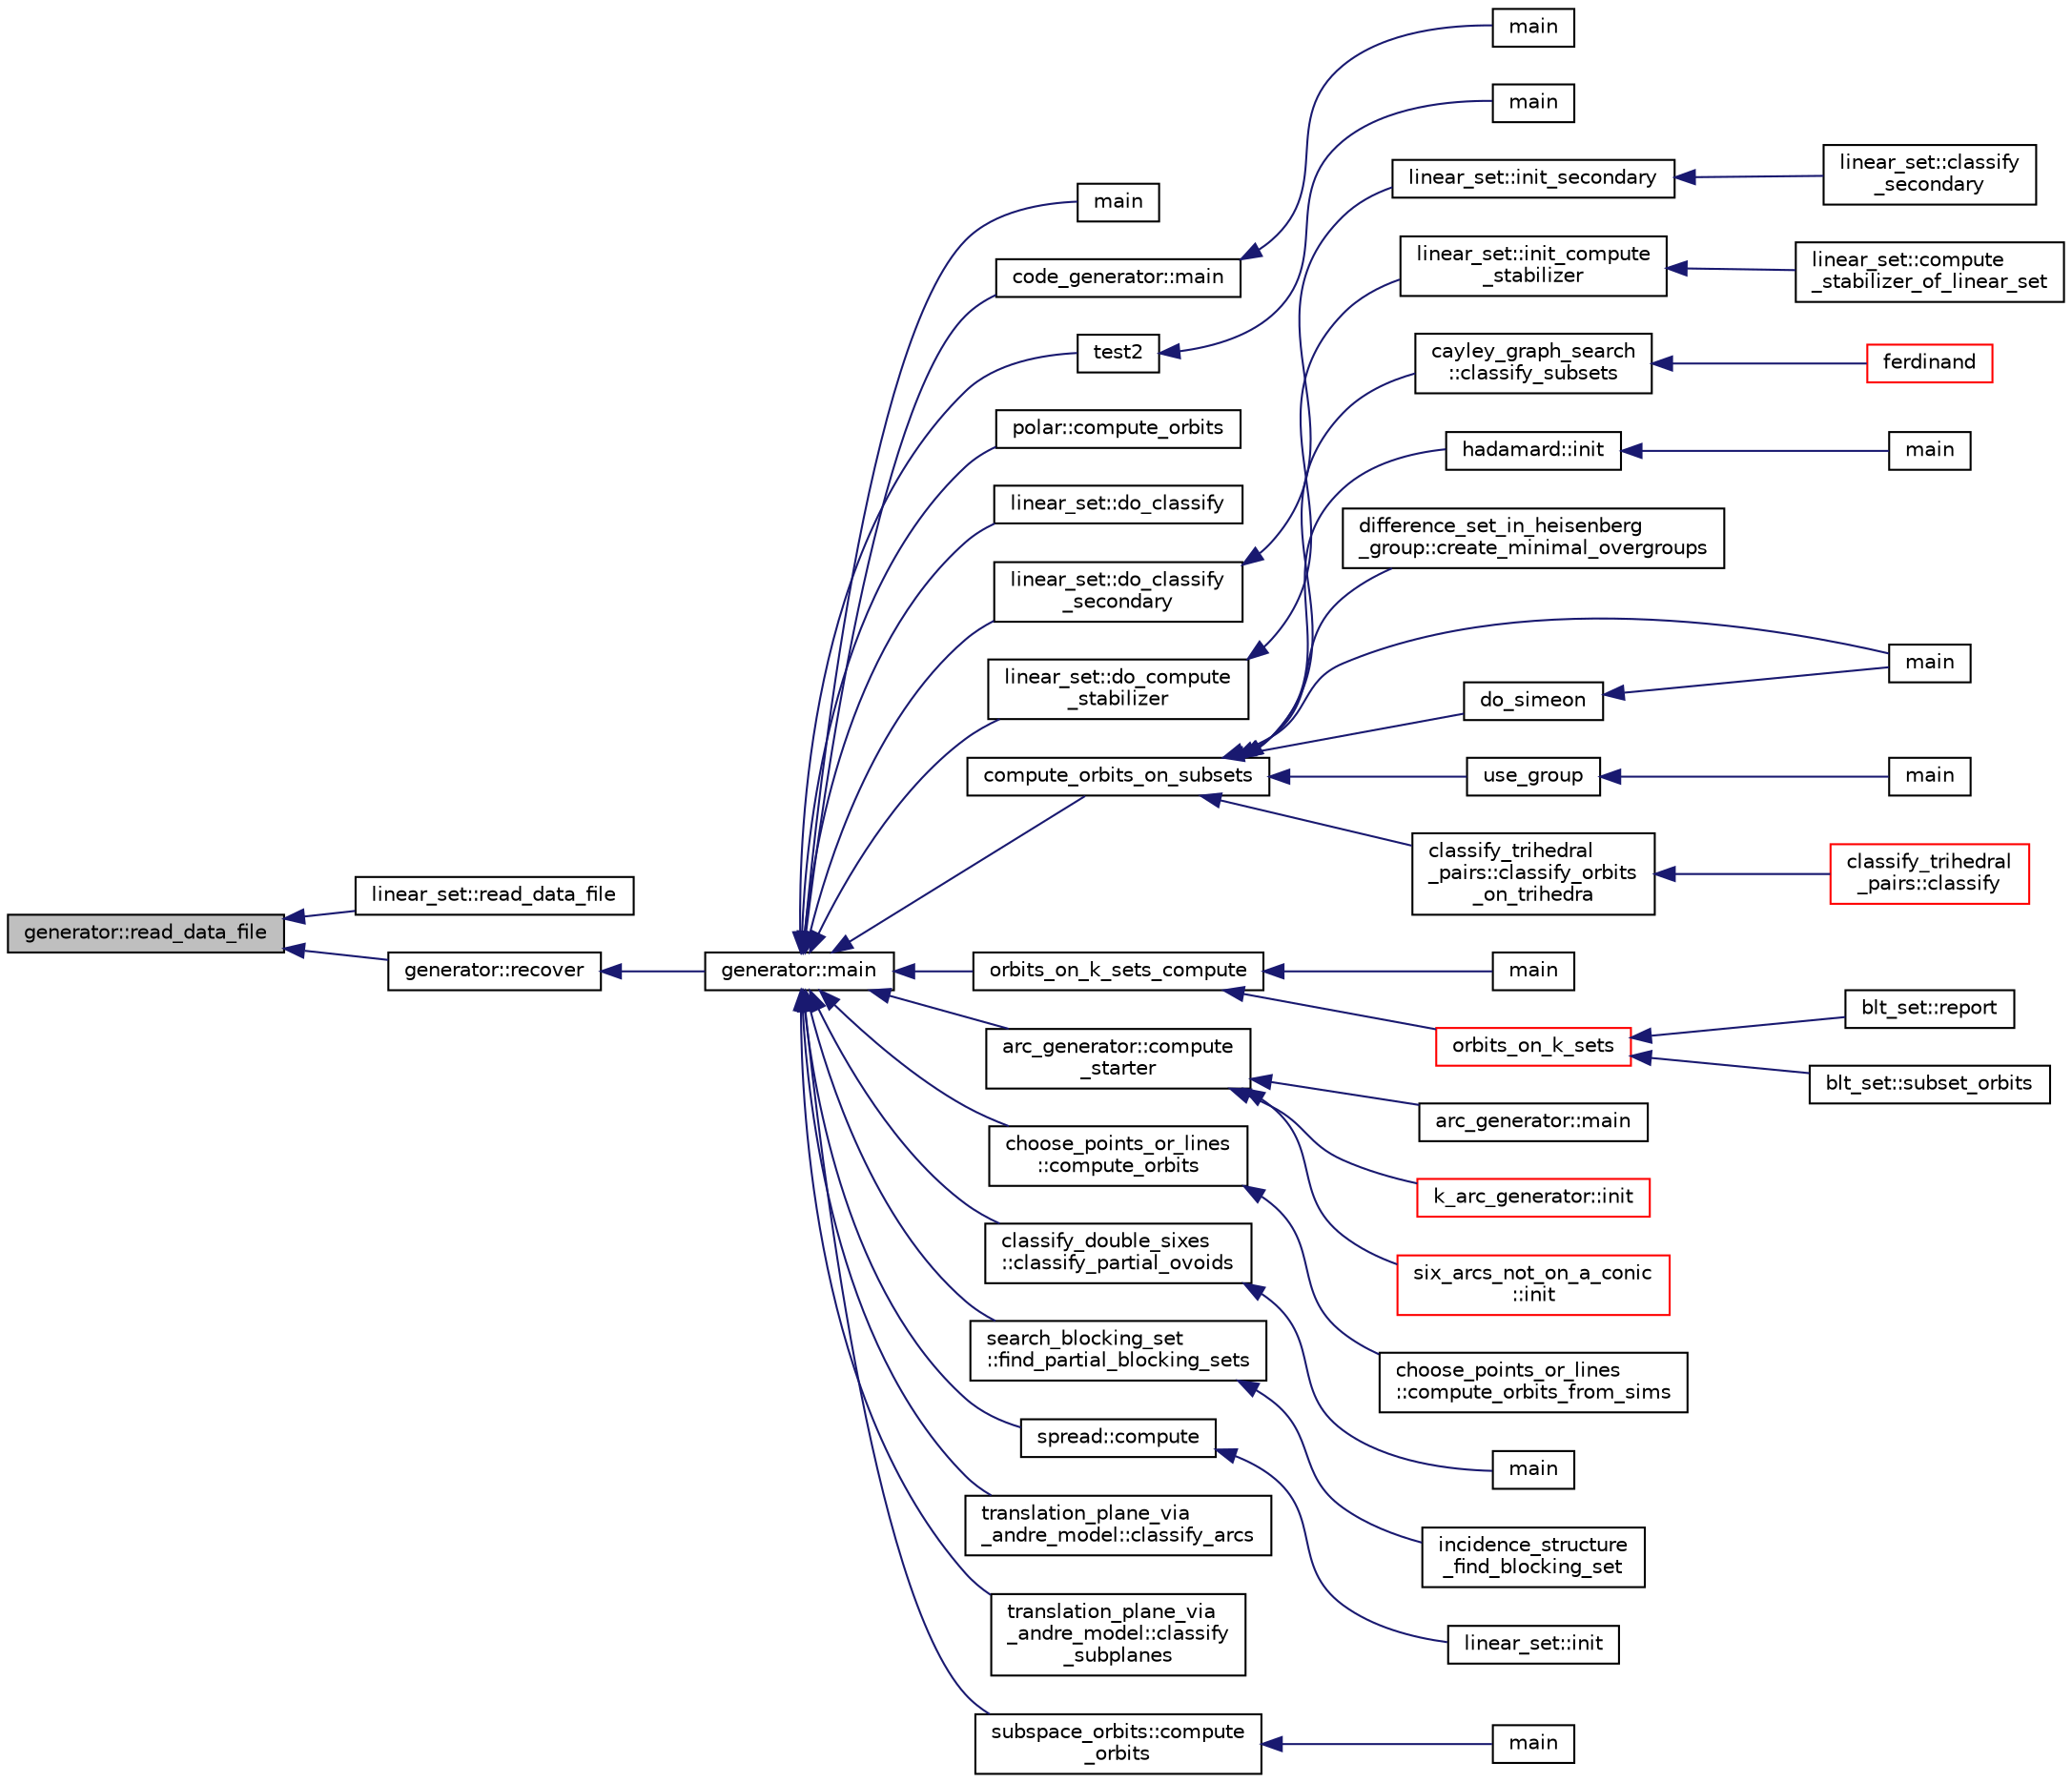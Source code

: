 digraph "generator::read_data_file"
{
  edge [fontname="Helvetica",fontsize="10",labelfontname="Helvetica",labelfontsize="10"];
  node [fontname="Helvetica",fontsize="10",shape=record];
  rankdir="LR";
  Node19315 [label="generator::read_data_file",height=0.2,width=0.4,color="black", fillcolor="grey75", style="filled", fontcolor="black"];
  Node19315 -> Node19316 [dir="back",color="midnightblue",fontsize="10",style="solid",fontname="Helvetica"];
  Node19316 [label="linear_set::read_data_file",height=0.2,width=0.4,color="black", fillcolor="white", style="filled",URL="$dd/d86/classlinear__set.html#a9a5cd28cc81be7ee41002b2e3114c2cb"];
  Node19315 -> Node19317 [dir="back",color="midnightblue",fontsize="10",style="solid",fontname="Helvetica"];
  Node19317 [label="generator::recover",height=0.2,width=0.4,color="black", fillcolor="white", style="filled",URL="$d7/d73/classgenerator.html#a96b65270be862c206d5af97c1dde9c17"];
  Node19317 -> Node19318 [dir="back",color="midnightblue",fontsize="10",style="solid",fontname="Helvetica"];
  Node19318 [label="generator::main",height=0.2,width=0.4,color="black", fillcolor="white", style="filled",URL="$d7/d73/classgenerator.html#a01abff8e9f231bf0d82e2e8e0061f242"];
  Node19318 -> Node19319 [dir="back",color="midnightblue",fontsize="10",style="solid",fontname="Helvetica"];
  Node19319 [label="main",height=0.2,width=0.4,color="black", fillcolor="white", style="filled",URL="$d2/d11/codes_8h.html#a217dbf8b442f20279ea00b898af96f52"];
  Node19318 -> Node19320 [dir="back",color="midnightblue",fontsize="10",style="solid",fontname="Helvetica"];
  Node19320 [label="code_generator::main",height=0.2,width=0.4,color="black", fillcolor="white", style="filled",URL="$db/d37/classcode__generator.html#ab3cf3a306e4032c2b471ac95321c599f"];
  Node19320 -> Node19321 [dir="back",color="midnightblue",fontsize="10",style="solid",fontname="Helvetica"];
  Node19321 [label="main",height=0.2,width=0.4,color="black", fillcolor="white", style="filled",URL="$d4/d4f/codes_8_c.html#a217dbf8b442f20279ea00b898af96f52"];
  Node19318 -> Node19322 [dir="back",color="midnightblue",fontsize="10",style="solid",fontname="Helvetica"];
  Node19322 [label="test2",height=0.2,width=0.4,color="black", fillcolor="white", style="filled",URL="$d9/db0/factor__space_8_c.html#a39d73a812e5fd8f1bc111e948368cb10"];
  Node19322 -> Node19323 [dir="back",color="midnightblue",fontsize="10",style="solid",fontname="Helvetica"];
  Node19323 [label="main",height=0.2,width=0.4,color="black", fillcolor="white", style="filled",URL="$d9/db0/factor__space_8_c.html#a3c04138a5bfe5d72780bb7e82a18e627"];
  Node19318 -> Node19324 [dir="back",color="midnightblue",fontsize="10",style="solid",fontname="Helvetica"];
  Node19324 [label="polar::compute_orbits",height=0.2,width=0.4,color="black", fillcolor="white", style="filled",URL="$da/d1c/classpolar.html#ac4c3c4f95d14c74ff4a3ec3f3479a1da"];
  Node19318 -> Node19325 [dir="back",color="midnightblue",fontsize="10",style="solid",fontname="Helvetica"];
  Node19325 [label="linear_set::do_classify",height=0.2,width=0.4,color="black", fillcolor="white", style="filled",URL="$dd/d86/classlinear__set.html#a3eb2dbce7fa8b71901dfc12f288ddd0c"];
  Node19318 -> Node19326 [dir="back",color="midnightblue",fontsize="10",style="solid",fontname="Helvetica"];
  Node19326 [label="linear_set::do_classify\l_secondary",height=0.2,width=0.4,color="black", fillcolor="white", style="filled",URL="$dd/d86/classlinear__set.html#a47eb7f9995f3343abd3bdfbf9a9a9162"];
  Node19326 -> Node19327 [dir="back",color="midnightblue",fontsize="10",style="solid",fontname="Helvetica"];
  Node19327 [label="linear_set::init_secondary",height=0.2,width=0.4,color="black", fillcolor="white", style="filled",URL="$dd/d86/classlinear__set.html#a7bf8cd7805559b5762921687a7c1ed97"];
  Node19327 -> Node19328 [dir="back",color="midnightblue",fontsize="10",style="solid",fontname="Helvetica"];
  Node19328 [label="linear_set::classify\l_secondary",height=0.2,width=0.4,color="black", fillcolor="white", style="filled",URL="$dd/d86/classlinear__set.html#a5d7659de855e20e2fa8e41e7aedcb1fc"];
  Node19318 -> Node19329 [dir="back",color="midnightblue",fontsize="10",style="solid",fontname="Helvetica"];
  Node19329 [label="linear_set::do_compute\l_stabilizer",height=0.2,width=0.4,color="black", fillcolor="white", style="filled",URL="$dd/d86/classlinear__set.html#ae8f58ded28fb5370f4459cca42b7463b"];
  Node19329 -> Node19330 [dir="back",color="midnightblue",fontsize="10",style="solid",fontname="Helvetica"];
  Node19330 [label="linear_set::init_compute\l_stabilizer",height=0.2,width=0.4,color="black", fillcolor="white", style="filled",URL="$dd/d86/classlinear__set.html#a0cc3eaec1896fdc977b62e94623b055b"];
  Node19330 -> Node19331 [dir="back",color="midnightblue",fontsize="10",style="solid",fontname="Helvetica"];
  Node19331 [label="linear_set::compute\l_stabilizer_of_linear_set",height=0.2,width=0.4,color="black", fillcolor="white", style="filled",URL="$dd/d86/classlinear__set.html#a098a133edfbaae0fd347a69c50bdbee2"];
  Node19318 -> Node19332 [dir="back",color="midnightblue",fontsize="10",style="solid",fontname="Helvetica"];
  Node19332 [label="compute_orbits_on_subsets",height=0.2,width=0.4,color="black", fillcolor="white", style="filled",URL="$d3/d35/snakes__and__ladders__global_8_c.html#af33697aede0480110b1227f727252637"];
  Node19332 -> Node19333 [dir="back",color="midnightblue",fontsize="10",style="solid",fontname="Helvetica"];
  Node19333 [label="cayley_graph_search\l::classify_subsets",height=0.2,width=0.4,color="black", fillcolor="white", style="filled",URL="$de/dae/classcayley__graph__search.html#a4cf8a90752e018a281481ac80ad52c4b"];
  Node19333 -> Node19334 [dir="back",color="midnightblue",fontsize="10",style="solid",fontname="Helvetica"];
  Node19334 [label="ferdinand",height=0.2,width=0.4,color="red", fillcolor="white", style="filled",URL="$da/df3/ferdinand_8_c.html#a322b57727d23cf5a0932f11c30ea18d9"];
  Node19332 -> Node19336 [dir="back",color="midnightblue",fontsize="10",style="solid",fontname="Helvetica"];
  Node19336 [label="hadamard::init",height=0.2,width=0.4,color="black", fillcolor="white", style="filled",URL="$d7/dbb/classhadamard.html#a16af359850b8bdd0d2a73e260d496c33"];
  Node19336 -> Node19337 [dir="back",color="midnightblue",fontsize="10",style="solid",fontname="Helvetica"];
  Node19337 [label="main",height=0.2,width=0.4,color="black", fillcolor="white", style="filled",URL="$dd/d1d/hadamard_8_c.html#a3c04138a5bfe5d72780bb7e82a18e627"];
  Node19332 -> Node19338 [dir="back",color="midnightblue",fontsize="10",style="solid",fontname="Helvetica"];
  Node19338 [label="difference_set_in_heisenberg\l_group::create_minimal_overgroups",height=0.2,width=0.4,color="black", fillcolor="white", style="filled",URL="$de/d8a/classdifference__set__in__heisenberg__group.html#a9bde5ad5da3ebaebf98fbfd3e8110b79"];
  Node19332 -> Node19339 [dir="back",color="midnightblue",fontsize="10",style="solid",fontname="Helvetica"];
  Node19339 [label="main",height=0.2,width=0.4,color="black", fillcolor="white", style="filled",URL="$d5/d13/simeon_8_c.html#ae66f6b31b5ad750f1fe042a706a4e3d4"];
  Node19332 -> Node19340 [dir="back",color="midnightblue",fontsize="10",style="solid",fontname="Helvetica"];
  Node19340 [label="do_simeon",height=0.2,width=0.4,color="black", fillcolor="white", style="filled",URL="$d5/d13/simeon_8_c.html#a36cf3f9cb484fa44da7a7dfcbe9385d0"];
  Node19340 -> Node19339 [dir="back",color="midnightblue",fontsize="10",style="solid",fontname="Helvetica"];
  Node19332 -> Node19341 [dir="back",color="midnightblue",fontsize="10",style="solid",fontname="Helvetica"];
  Node19341 [label="use_group",height=0.2,width=0.4,color="black", fillcolor="white", style="filled",URL="$d9/d9f/all__cliques_8_c.html#aba62531e97173264c39afe2c7857af31"];
  Node19341 -> Node19342 [dir="back",color="midnightblue",fontsize="10",style="solid",fontname="Helvetica"];
  Node19342 [label="main",height=0.2,width=0.4,color="black", fillcolor="white", style="filled",URL="$d9/d9f/all__cliques_8_c.html#a3c04138a5bfe5d72780bb7e82a18e627"];
  Node19332 -> Node19343 [dir="back",color="midnightblue",fontsize="10",style="solid",fontname="Helvetica"];
  Node19343 [label="classify_trihedral\l_pairs::classify_orbits\l_on_trihedra",height=0.2,width=0.4,color="black", fillcolor="white", style="filled",URL="$d1/d21/classclassify__trihedral__pairs.html#a99625621bfba4bb65b3d60304b306539"];
  Node19343 -> Node19344 [dir="back",color="midnightblue",fontsize="10",style="solid",fontname="Helvetica"];
  Node19344 [label="classify_trihedral\l_pairs::classify",height=0.2,width=0.4,color="red", fillcolor="white", style="filled",URL="$d1/d21/classclassify__trihedral__pairs.html#a134e4c3042163c24bf57050f26e364e1"];
  Node19318 -> Node19350 [dir="back",color="midnightblue",fontsize="10",style="solid",fontname="Helvetica"];
  Node19350 [label="orbits_on_k_sets_compute",height=0.2,width=0.4,color="black", fillcolor="white", style="filled",URL="$d3/d35/snakes__and__ladders__global_8_c.html#a96743526b15703539d544499276aaa71"];
  Node19350 -> Node19351 [dir="back",color="midnightblue",fontsize="10",style="solid",fontname="Helvetica"];
  Node19351 [label="main",height=0.2,width=0.4,color="black", fillcolor="white", style="filled",URL="$d9/d5f/example__fano__plane_8_c.html#ae66f6b31b5ad750f1fe042a706a4e3d4"];
  Node19350 -> Node19352 [dir="back",color="midnightblue",fontsize="10",style="solid",fontname="Helvetica"];
  Node19352 [label="orbits_on_k_sets",height=0.2,width=0.4,color="red", fillcolor="white", style="filled",URL="$d3/d35/snakes__and__ladders__global_8_c.html#afe3d79116aa8b4d1a93d444a3a979b6e"];
  Node19352 -> Node19353 [dir="back",color="midnightblue",fontsize="10",style="solid",fontname="Helvetica"];
  Node19353 [label="blt_set::report",height=0.2,width=0.4,color="black", fillcolor="white", style="filled",URL="$d1/d3d/classblt__set.html#a6b19f88bd2b92ebfba7e7c362eb9065c"];
  Node19352 -> Node19354 [dir="back",color="midnightblue",fontsize="10",style="solid",fontname="Helvetica"];
  Node19354 [label="blt_set::subset_orbits",height=0.2,width=0.4,color="black", fillcolor="white", style="filled",URL="$d1/d3d/classblt__set.html#af8f79fc4346244acfa0e2c2d23c36993"];
  Node19318 -> Node19361 [dir="back",color="midnightblue",fontsize="10",style="solid",fontname="Helvetica"];
  Node19361 [label="arc_generator::compute\l_starter",height=0.2,width=0.4,color="black", fillcolor="white", style="filled",URL="$d4/d21/classarc__generator.html#aad1dcec3a1c302e743d574bd1ac857d9"];
  Node19361 -> Node19360 [dir="back",color="midnightblue",fontsize="10",style="solid",fontname="Helvetica"];
  Node19360 [label="arc_generator::main",height=0.2,width=0.4,color="black", fillcolor="white", style="filled",URL="$d4/d21/classarc__generator.html#ad80140b51b165dad1fe6ab232be7829a"];
  Node19361 -> Node19362 [dir="back",color="midnightblue",fontsize="10",style="solid",fontname="Helvetica"];
  Node19362 [label="k_arc_generator::init",height=0.2,width=0.4,color="red", fillcolor="white", style="filled",URL="$d6/dd8/classk__arc__generator.html#a6036d9f52ede9f8ca681505626b5361d"];
  Node19361 -> Node19364 [dir="back",color="midnightblue",fontsize="10",style="solid",fontname="Helvetica"];
  Node19364 [label="six_arcs_not_on_a_conic\l::init",height=0.2,width=0.4,color="red", fillcolor="white", style="filled",URL="$d8/de6/classsix__arcs__not__on__a__conic.html#a7a4d5cf8a098488729934cfa8a70944a"];
  Node19318 -> Node19366 [dir="back",color="midnightblue",fontsize="10",style="solid",fontname="Helvetica"];
  Node19366 [label="choose_points_or_lines\l::compute_orbits",height=0.2,width=0.4,color="black", fillcolor="white", style="filled",URL="$d6/d75/classchoose__points__or__lines.html#adc353e2d41dc8a39563322c8cdd85f61"];
  Node19366 -> Node19367 [dir="back",color="midnightblue",fontsize="10",style="solid",fontname="Helvetica"];
  Node19367 [label="choose_points_or_lines\l::compute_orbits_from_sims",height=0.2,width=0.4,color="black", fillcolor="white", style="filled",URL="$d6/d75/classchoose__points__or__lines.html#a4fcac2dadf459d7c75187a00a4bd64aa"];
  Node19318 -> Node19368 [dir="back",color="midnightblue",fontsize="10",style="solid",fontname="Helvetica"];
  Node19368 [label="classify_double_sixes\l::classify_partial_ovoids",height=0.2,width=0.4,color="black", fillcolor="white", style="filled",URL="$dd/d23/classclassify__double__sixes.html#a2253fca143a0e8a3e39655eb05668ae9"];
  Node19368 -> Node19369 [dir="back",color="midnightblue",fontsize="10",style="solid",fontname="Helvetica"];
  Node19369 [label="main",height=0.2,width=0.4,color="black", fillcolor="white", style="filled",URL="$df/df8/surface__classify_8_c.html#a217dbf8b442f20279ea00b898af96f52"];
  Node19318 -> Node19370 [dir="back",color="midnightblue",fontsize="10",style="solid",fontname="Helvetica"];
  Node19370 [label="search_blocking_set\l::find_partial_blocking_sets",height=0.2,width=0.4,color="black", fillcolor="white", style="filled",URL="$dc/d36/classsearch__blocking__set.html#ad3fdb3d356db75a02c406bc9d4e9e9b6"];
  Node19370 -> Node19371 [dir="back",color="midnightblue",fontsize="10",style="solid",fontname="Helvetica"];
  Node19371 [label="incidence_structure\l_find_blocking_set",height=0.2,width=0.4,color="black", fillcolor="white", style="filled",URL="$df/d74/tl__geometry_8h.html#a8e3d42d0018f8a804b9686b1c4951186"];
  Node19318 -> Node19372 [dir="back",color="midnightblue",fontsize="10",style="solid",fontname="Helvetica"];
  Node19372 [label="spread::compute",height=0.2,width=0.4,color="black", fillcolor="white", style="filled",URL="$da/dc1/classspread.html#a9674466d3e03b8dad79882299c638a21"];
  Node19372 -> Node19373 [dir="back",color="midnightblue",fontsize="10",style="solid",fontname="Helvetica"];
  Node19373 [label="linear_set::init",height=0.2,width=0.4,color="black", fillcolor="white", style="filled",URL="$dd/d86/classlinear__set.html#a7ab24e84423749047d5465cb15505475"];
  Node19318 -> Node19374 [dir="back",color="midnightblue",fontsize="10",style="solid",fontname="Helvetica"];
  Node19374 [label="translation_plane_via\l_andre_model::classify_arcs",height=0.2,width=0.4,color="black", fillcolor="white", style="filled",URL="$d1/dcc/classtranslation__plane__via__andre__model.html#ac8f002e812a8b152d41e806688601c5e"];
  Node19318 -> Node19375 [dir="back",color="midnightblue",fontsize="10",style="solid",fontname="Helvetica"];
  Node19375 [label="translation_plane_via\l_andre_model::classify\l_subplanes",height=0.2,width=0.4,color="black", fillcolor="white", style="filled",URL="$d1/dcc/classtranslation__plane__via__andre__model.html#a794fefa95f0a7f7b887133375988ee55"];
  Node19318 -> Node19376 [dir="back",color="midnightblue",fontsize="10",style="solid",fontname="Helvetica"];
  Node19376 [label="subspace_orbits::compute\l_orbits",height=0.2,width=0.4,color="black", fillcolor="white", style="filled",URL="$d2/d9f/classsubspace__orbits.html#a2778f8d49cde1675de1ef6acfe180b63"];
  Node19376 -> Node19377 [dir="back",color="midnightblue",fontsize="10",style="solid",fontname="Helvetica"];
  Node19377 [label="main",height=0.2,width=0.4,color="black", fillcolor="white", style="filled",URL="$da/dd5/subspace__orbits__main_8_c.html#a217dbf8b442f20279ea00b898af96f52"];
}
